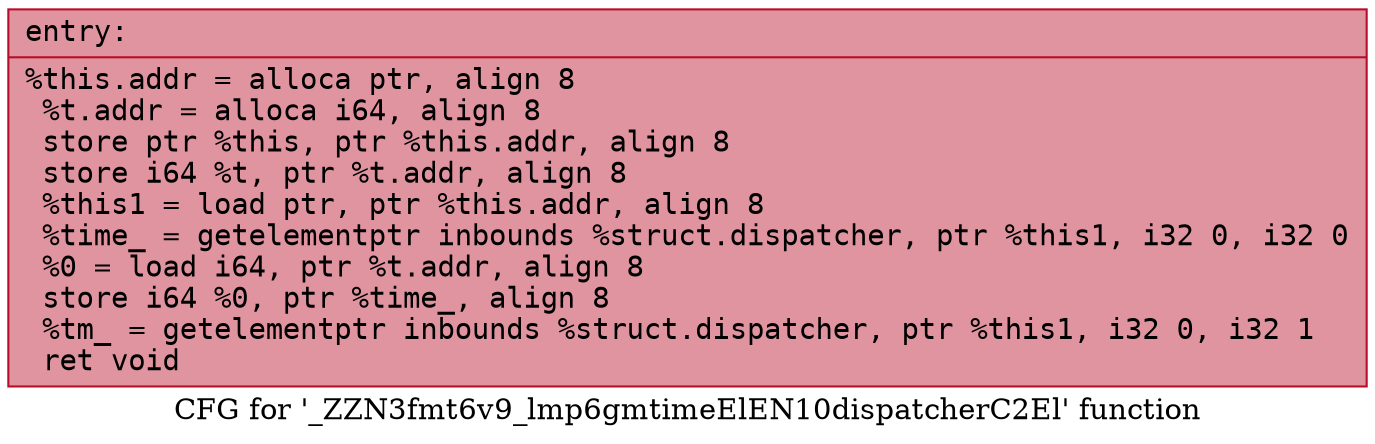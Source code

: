 digraph "CFG for '_ZZN3fmt6v9_lmp6gmtimeElEN10dispatcherC2El' function" {
	label="CFG for '_ZZN3fmt6v9_lmp6gmtimeElEN10dispatcherC2El' function";

	Node0x562e535e3430 [shape=record,color="#b70d28ff", style=filled, fillcolor="#b70d2870" fontname="Courier",label="{entry:\l|  %this.addr = alloca ptr, align 8\l  %t.addr = alloca i64, align 8\l  store ptr %this, ptr %this.addr, align 8\l  store i64 %t, ptr %t.addr, align 8\l  %this1 = load ptr, ptr %this.addr, align 8\l  %time_ = getelementptr inbounds %struct.dispatcher, ptr %this1, i32 0, i32 0\l  %0 = load i64, ptr %t.addr, align 8\l  store i64 %0, ptr %time_, align 8\l  %tm_ = getelementptr inbounds %struct.dispatcher, ptr %this1, i32 0, i32 1\l  ret void\l}"];
}
